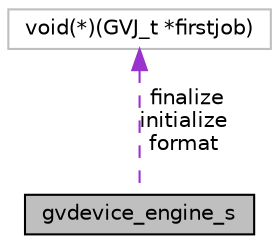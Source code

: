 digraph "gvdevice_engine_s"
{
  bgcolor="transparent";
  edge [fontname="Helvetica",fontsize="10",labelfontname="Helvetica",labelfontsize="10"];
  node [fontname="Helvetica",fontsize="10",shape=record];
  Node1 [label="gvdevice_engine_s",height=0.2,width=0.4,color="black", fillcolor="grey75", style="filled", fontcolor="black"];
  Node2 -> Node1 [dir="back",color="darkorchid3",fontsize="10",style="dashed",label=" finalize\ninitialize\nformat" ,fontname="Helvetica"];
  Node2 [label="void(*)(GVJ_t *firstjob)",height=0.2,width=0.4,color="grey75"];
}
